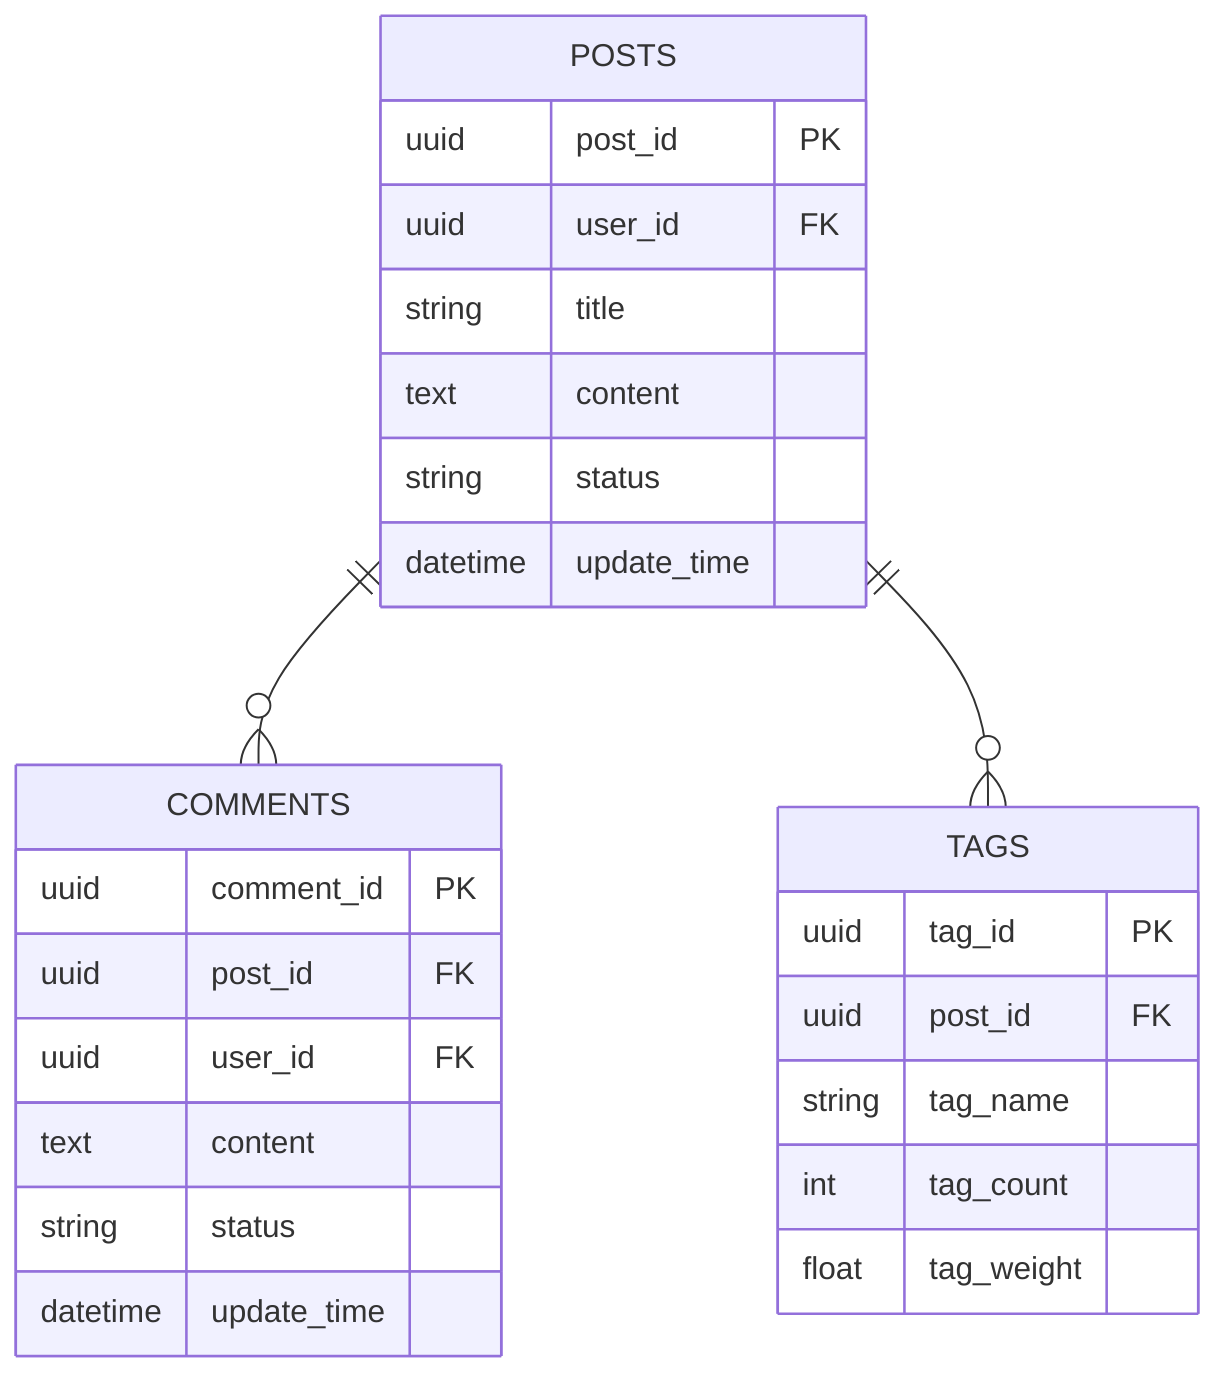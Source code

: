 erDiagram
POSTS {
    uuid post_id PK
    uuid user_id FK
    string title
    text content
    string status
    datetime update_time
}

COMMENTS {
    uuid comment_id PK
    uuid post_id FK
    uuid user_id FK
    text content
    string status
    datetime update_time
}

TAGS {
    uuid tag_id PK
    uuid post_id FK
    string tag_name
    int tag_count
    float tag_weight 
}


POSTS ||--o{ COMMENTS : ""
POSTS ||--o{ TAGS : ""